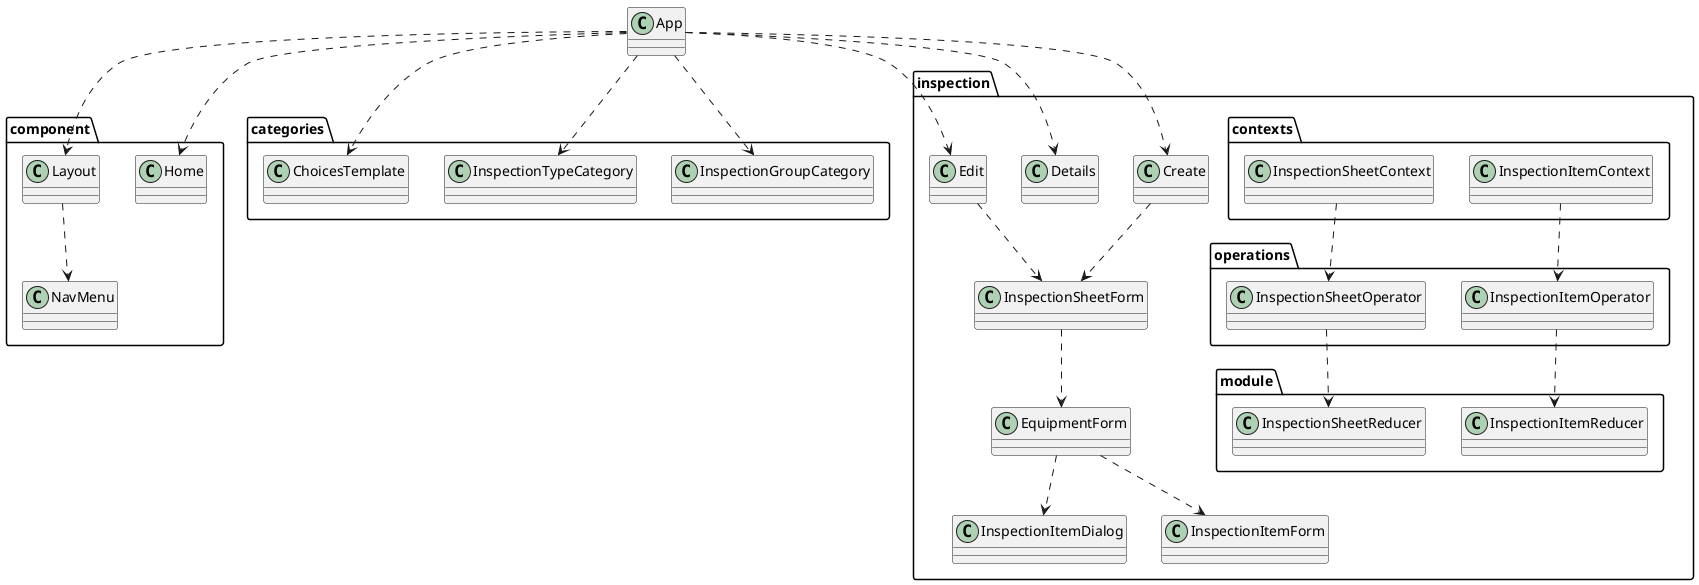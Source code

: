 @startuml class-diagram-client
package component {
  class Home
  class Layout
  class NavMenu
  ' relationship
  Layout ..> NavMenu
}
package categories {
  class InspectionGroupCategory
  class InspectionTypeCategory
  class ChoicesTemplate
  ' relationship
}
package inspection {
  class Create
  class Details
  class Edit
  class EquipmentForm
  class InspectionItemDialog
  class InspectionItemForm
  package module {
    class InspectionItemReducer
    class InspectionSheetReducer
  }
  package operations {
    class InspectionSheetOperator
    class InspectionItemOperator
  }
  package contexts {
    class InspectionSheetContext
    class InspectionItemContext
  }
  ' relationship
  Create ..> InspectionSheetForm
  Edit ..> InspectionSheetForm
  InspectionSheetForm ..> EquipmentForm
  EquipmentForm ..> InspectionItemDialog
  EquipmentForm ..> InspectionItemForm
  InspectionItemContext ..> InspectionItemOperator
  InspectionSheetContext ..> InspectionSheetOperator
  InspectionItemOperator ..> InspectionItemReducer
  InspectionSheetOperator ..> InspectionSheetReducer
}
class App

' relationship
App ..> Layout
App ..> Home
App ..> InspectionGroupCategory
App ..> InspectionTypeCategory
App ..> ChoicesTemplate
App ..> Create
App ..> Details
App ..> Edit

@enduml
